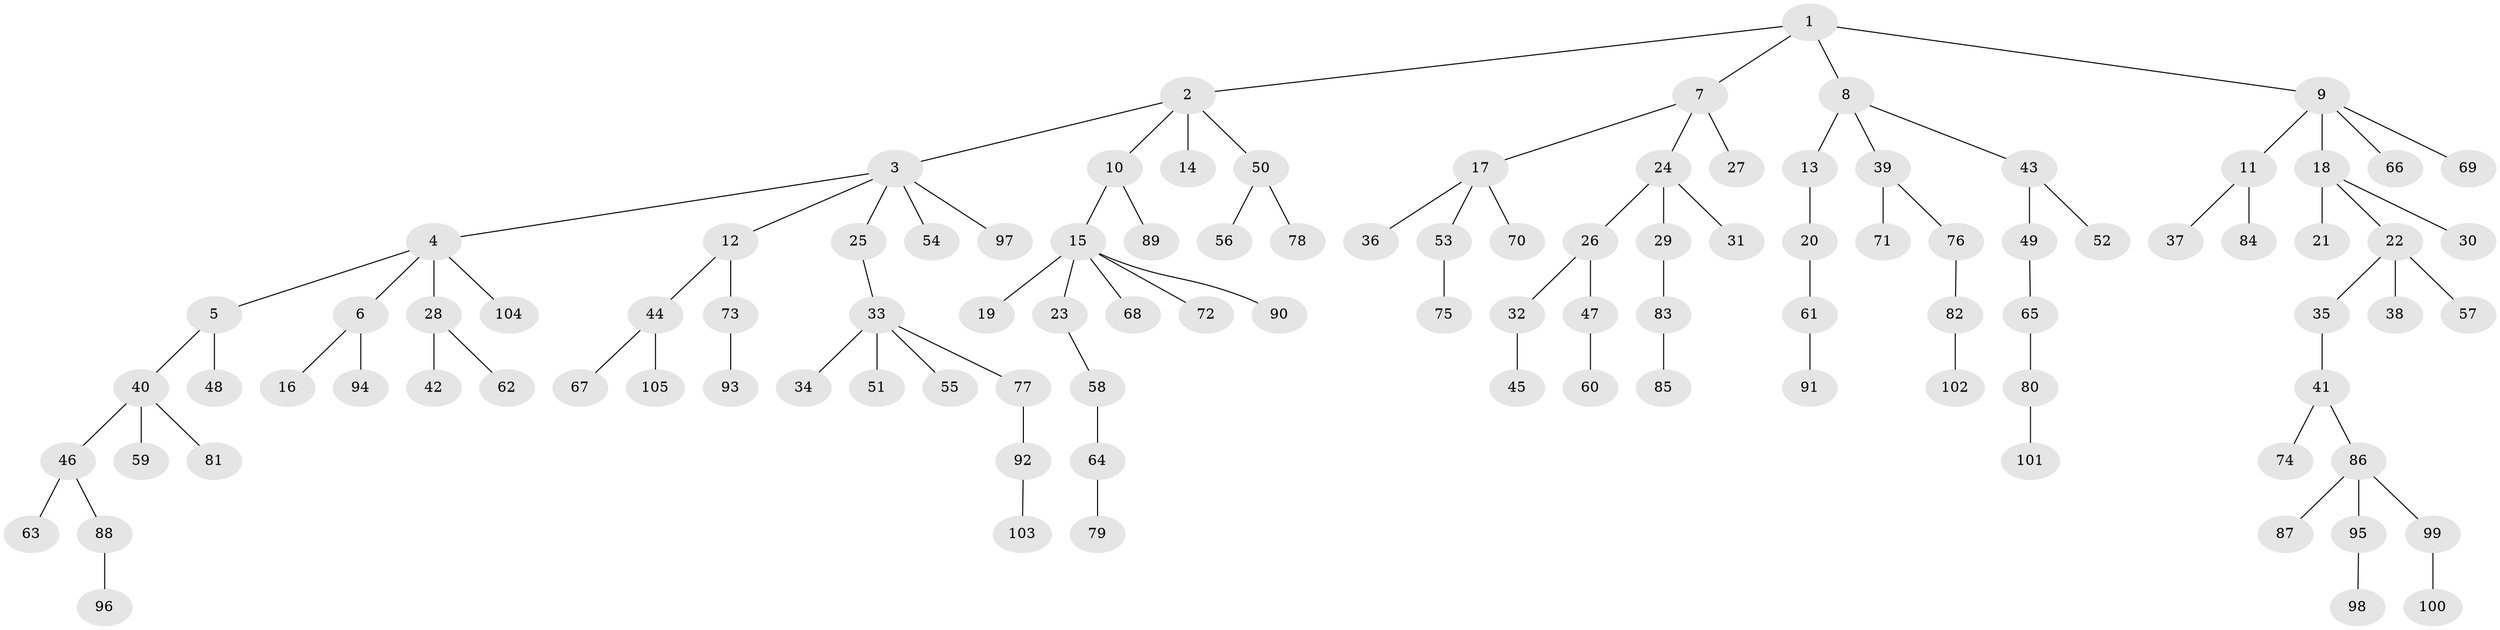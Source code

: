 // coarse degree distribution, {6: 0.05555555555555555, 7: 0.013888888888888888, 4: 0.05555555555555555, 3: 0.08333333333333333, 2: 0.2222222222222222, 1: 0.5555555555555556, 5: 0.013888888888888888}
// Generated by graph-tools (version 1.1) at 2025/52/02/27/25 19:52:12]
// undirected, 105 vertices, 104 edges
graph export_dot {
graph [start="1"]
  node [color=gray90,style=filled];
  1;
  2;
  3;
  4;
  5;
  6;
  7;
  8;
  9;
  10;
  11;
  12;
  13;
  14;
  15;
  16;
  17;
  18;
  19;
  20;
  21;
  22;
  23;
  24;
  25;
  26;
  27;
  28;
  29;
  30;
  31;
  32;
  33;
  34;
  35;
  36;
  37;
  38;
  39;
  40;
  41;
  42;
  43;
  44;
  45;
  46;
  47;
  48;
  49;
  50;
  51;
  52;
  53;
  54;
  55;
  56;
  57;
  58;
  59;
  60;
  61;
  62;
  63;
  64;
  65;
  66;
  67;
  68;
  69;
  70;
  71;
  72;
  73;
  74;
  75;
  76;
  77;
  78;
  79;
  80;
  81;
  82;
  83;
  84;
  85;
  86;
  87;
  88;
  89;
  90;
  91;
  92;
  93;
  94;
  95;
  96;
  97;
  98;
  99;
  100;
  101;
  102;
  103;
  104;
  105;
  1 -- 2;
  1 -- 7;
  1 -- 8;
  1 -- 9;
  2 -- 3;
  2 -- 10;
  2 -- 14;
  2 -- 50;
  3 -- 4;
  3 -- 12;
  3 -- 25;
  3 -- 54;
  3 -- 97;
  4 -- 5;
  4 -- 6;
  4 -- 28;
  4 -- 104;
  5 -- 40;
  5 -- 48;
  6 -- 16;
  6 -- 94;
  7 -- 17;
  7 -- 24;
  7 -- 27;
  8 -- 13;
  8 -- 39;
  8 -- 43;
  9 -- 11;
  9 -- 18;
  9 -- 66;
  9 -- 69;
  10 -- 15;
  10 -- 89;
  11 -- 37;
  11 -- 84;
  12 -- 44;
  12 -- 73;
  13 -- 20;
  15 -- 19;
  15 -- 23;
  15 -- 68;
  15 -- 72;
  15 -- 90;
  17 -- 36;
  17 -- 53;
  17 -- 70;
  18 -- 21;
  18 -- 22;
  18 -- 30;
  20 -- 61;
  22 -- 35;
  22 -- 38;
  22 -- 57;
  23 -- 58;
  24 -- 26;
  24 -- 29;
  24 -- 31;
  25 -- 33;
  26 -- 32;
  26 -- 47;
  28 -- 42;
  28 -- 62;
  29 -- 83;
  32 -- 45;
  33 -- 34;
  33 -- 51;
  33 -- 55;
  33 -- 77;
  35 -- 41;
  39 -- 71;
  39 -- 76;
  40 -- 46;
  40 -- 59;
  40 -- 81;
  41 -- 74;
  41 -- 86;
  43 -- 49;
  43 -- 52;
  44 -- 67;
  44 -- 105;
  46 -- 63;
  46 -- 88;
  47 -- 60;
  49 -- 65;
  50 -- 56;
  50 -- 78;
  53 -- 75;
  58 -- 64;
  61 -- 91;
  64 -- 79;
  65 -- 80;
  73 -- 93;
  76 -- 82;
  77 -- 92;
  80 -- 101;
  82 -- 102;
  83 -- 85;
  86 -- 87;
  86 -- 95;
  86 -- 99;
  88 -- 96;
  92 -- 103;
  95 -- 98;
  99 -- 100;
}
